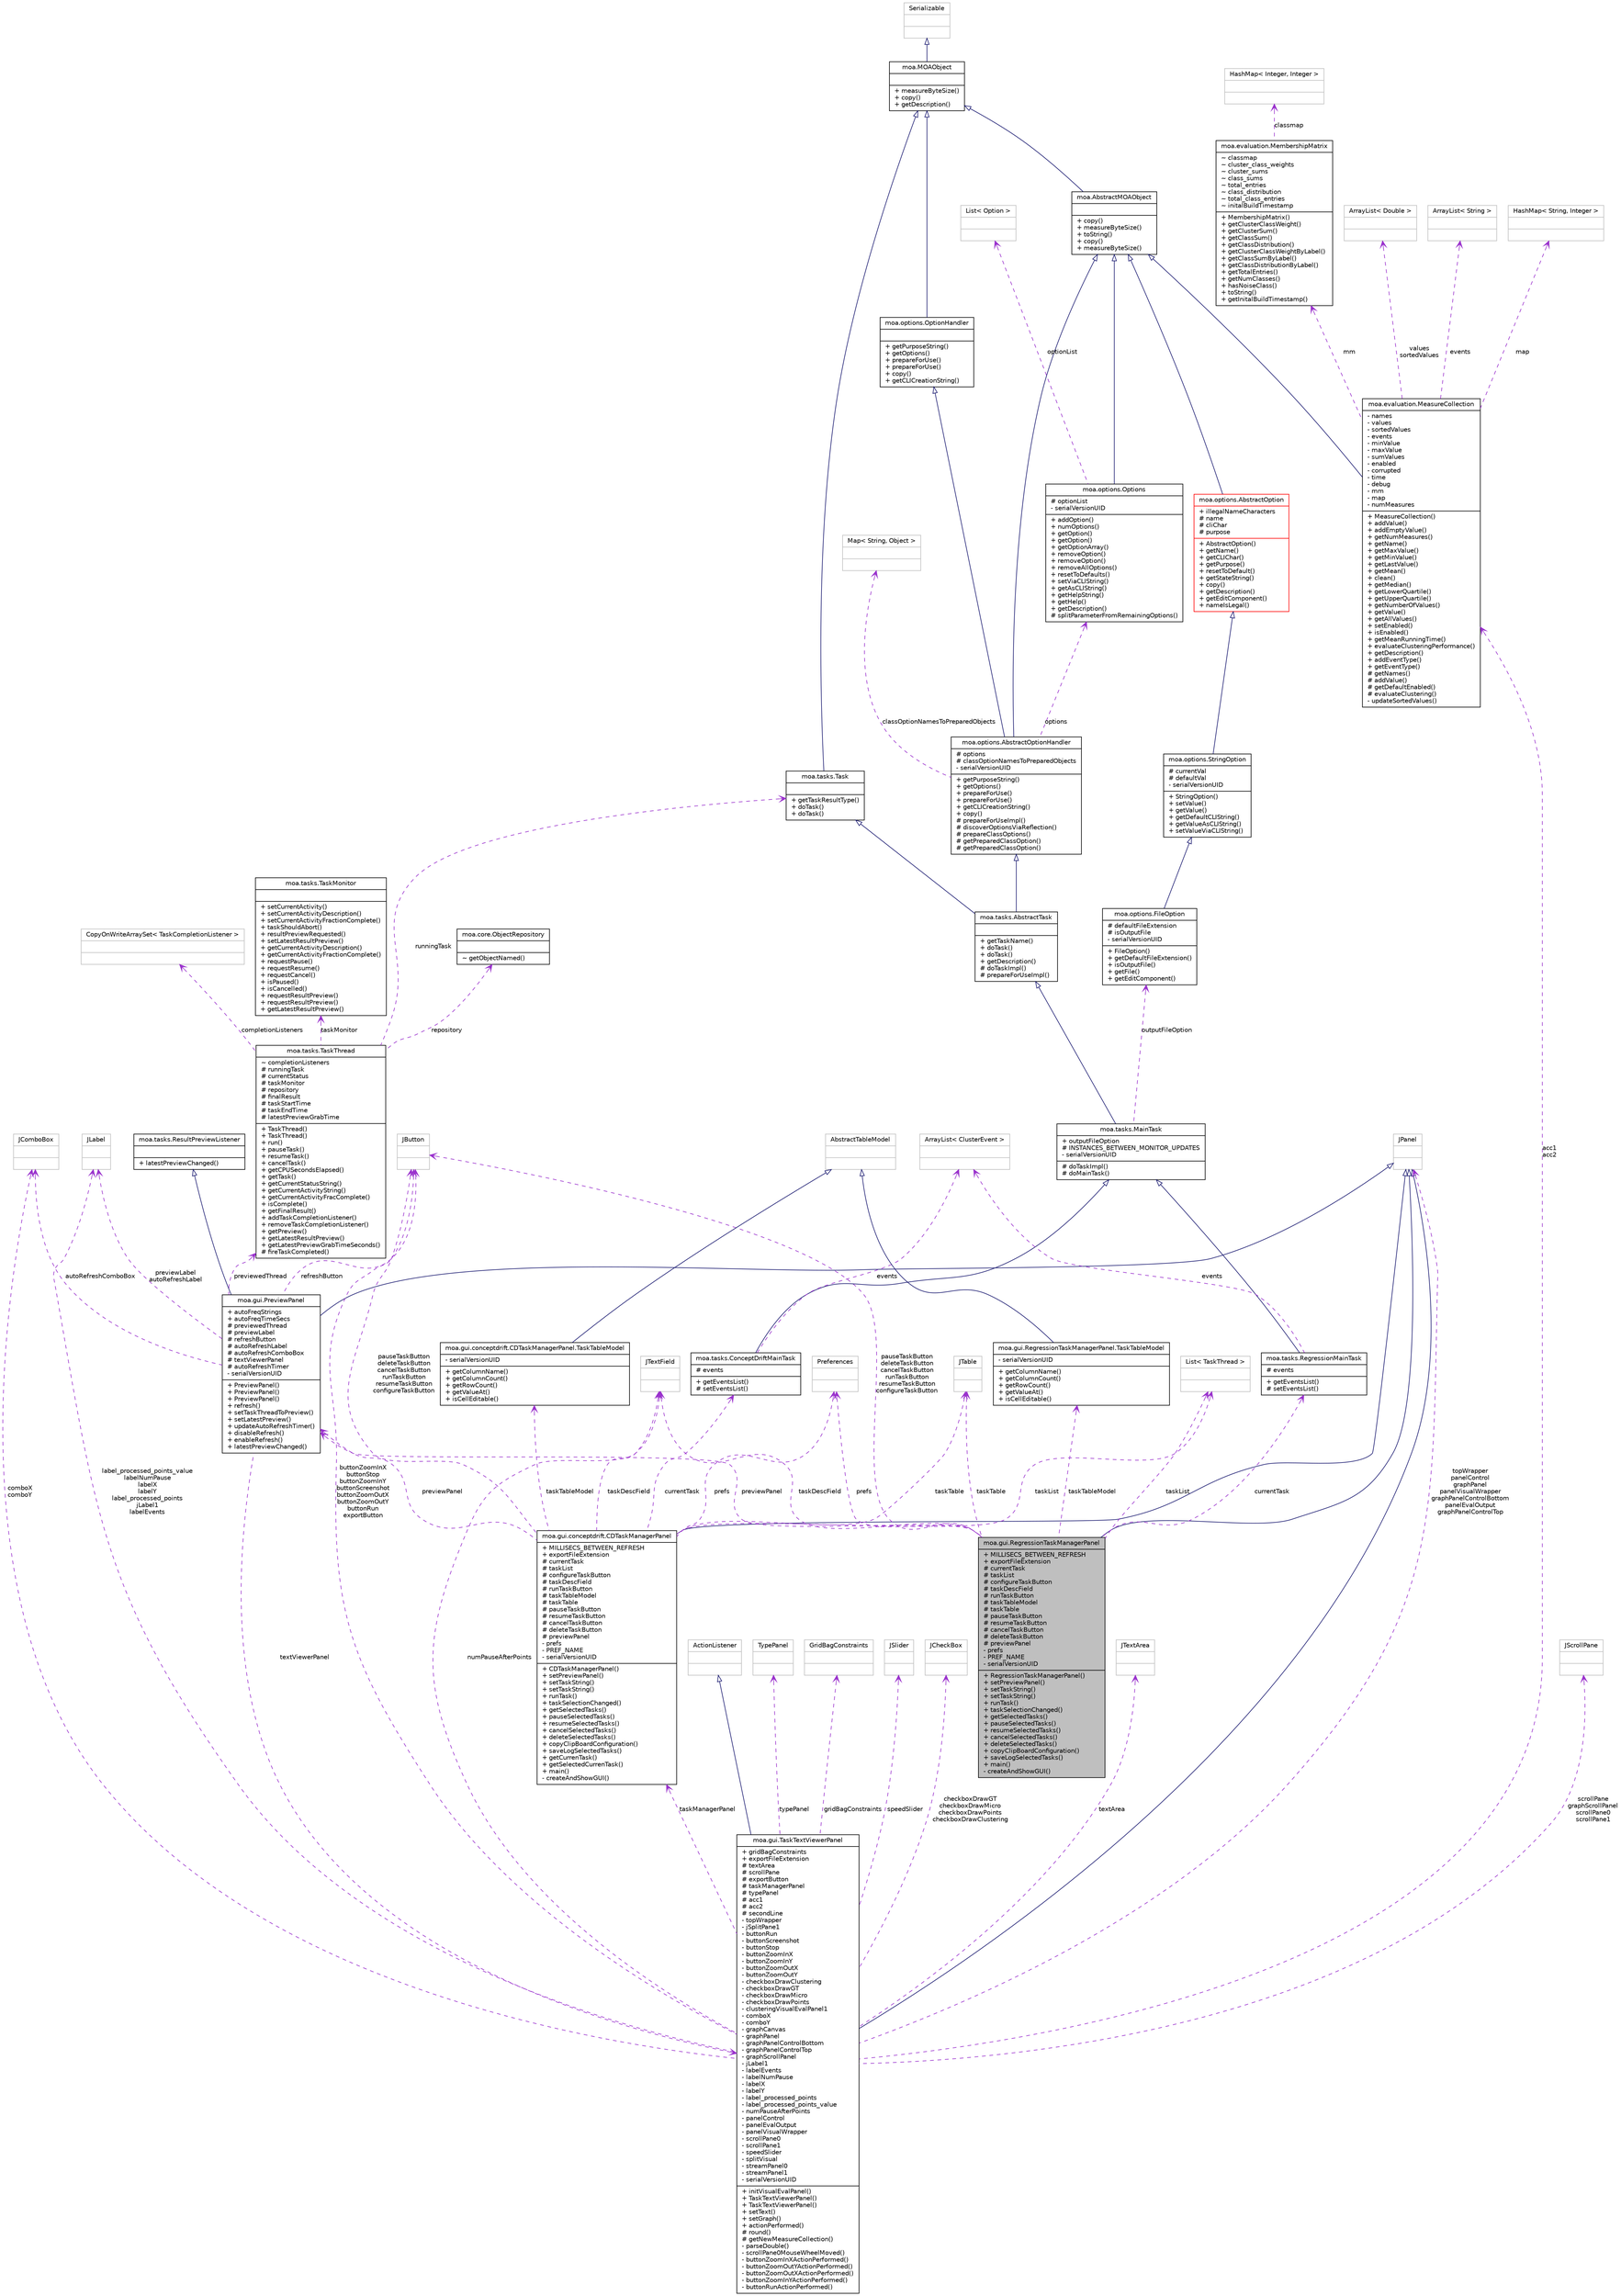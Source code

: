 digraph G
{
  edge [fontname="Helvetica",fontsize="10",labelfontname="Helvetica",labelfontsize="10"];
  node [fontname="Helvetica",fontsize="10",shape=record];
  Node1 [label="{moa.gui.RegressionTaskManagerPanel\n|+ MILLISECS_BETWEEN_REFRESH\l+ exportFileExtension\l# currentTask\l# taskList\l# configureTaskButton\l# taskDescField\l# runTaskButton\l# taskTableModel\l# taskTable\l# pauseTaskButton\l# resumeTaskButton\l# cancelTaskButton\l# deleteTaskButton\l# previewPanel\l- prefs\l- PREF_NAME\l- serialVersionUID\l|+ RegressionTaskManagerPanel()\l+ setPreviewPanel()\l+ setTaskString()\l+ setTaskString()\l+ runTask()\l+ taskSelectionChanged()\l+ getSelectedTasks()\l+ pauseSelectedTasks()\l+ resumeSelectedTasks()\l+ cancelSelectedTasks()\l+ deleteSelectedTasks()\l+ copyClipBoardConfiguration()\l+ saveLogSelectedTasks()\l+ main()\l- createAndShowGUI()\l}",height=0.2,width=0.4,color="black", fillcolor="grey75", style="filled" fontcolor="black"];
  Node2 -> Node1 [dir=back,color="midnightblue",fontsize="10",style="solid",arrowtail="empty",fontname="Helvetica"];
  Node2 [label="{JPanel\n||}",height=0.2,width=0.4,color="grey75", fillcolor="white", style="filled"];
  Node3 -> Node1 [dir=back,color="darkorchid3",fontsize="10",style="dashed",label="prefs",arrowtail="open",fontname="Helvetica"];
  Node3 [label="{Preferences\n||}",height=0.2,width=0.4,color="grey75", fillcolor="white", style="filled"];
  Node4 -> Node1 [dir=back,color="darkorchid3",fontsize="10",style="dashed",label="pauseTaskButton\ndeleteTaskButton\ncancelTaskButton\nrunTaskButton\nresumeTaskButton\nconfigureTaskButton",arrowtail="open",fontname="Helvetica"];
  Node4 [label="{JButton\n||}",height=0.2,width=0.4,color="grey75", fillcolor="white", style="filled"];
  Node5 -> Node1 [dir=back,color="darkorchid3",fontsize="10",style="dashed",label="previewPanel",arrowtail="open",fontname="Helvetica"];
  Node5 [label="{moa.gui.PreviewPanel\n|+ autoFreqStrings\l+ autoFreqTimeSecs\l# previewedThread\l# previewLabel\l# refreshButton\l# autoRefreshLabel\l# autoRefreshComboBox\l# textViewerPanel\l# autoRefreshTimer\l- serialVersionUID\l|+ PreviewPanel()\l+ PreviewPanel()\l+ PreviewPanel()\l+ refresh()\l+ setTaskThreadToPreview()\l+ setLatestPreview()\l+ updateAutoRefreshTimer()\l+ disableRefresh()\l+ enableRefresh()\l+ latestPreviewChanged()\l}",height=0.2,width=0.4,color="black", fillcolor="white", style="filled",URL="$classmoa_1_1gui_1_1PreviewPanel.html",tooltip="This panel displays the running task preview text and buttons."];
  Node2 -> Node5 [dir=back,color="midnightblue",fontsize="10",style="solid",arrowtail="empty",fontname="Helvetica"];
  Node6 -> Node5 [dir=back,color="midnightblue",fontsize="10",style="solid",arrowtail="empty",fontname="Helvetica"];
  Node6 [label="{moa.tasks.ResultPreviewListener\n||+ latestPreviewChanged()\l}",height=0.2,width=0.4,color="black", fillcolor="white", style="filled",URL="$interfacemoa_1_1tasks_1_1ResultPreviewListener.html",tooltip="Interface implemented by classes that preview results on the Graphical User Interface..."];
  Node7 -> Node5 [dir=back,color="darkorchid3",fontsize="10",style="dashed",label="textViewerPanel",arrowtail="open",fontname="Helvetica"];
  Node7 [label="{moa.gui.TaskTextViewerPanel\n|+ gridBagConstraints\l+ exportFileExtension\l# textArea\l# scrollPane\l# exportButton\l# taskManagerPanel\l# typePanel\l# acc1\l# acc2\l# secondLine\l- topWrapper\l- jSplitPane1\l- buttonRun\l- buttonScreenshot\l- buttonStop\l- buttonZoomInX\l- buttonZoomInY\l- buttonZoomOutX\l- buttonZoomOutY\l- checkboxDrawClustering\l- checkboxDrawGT\l- checkboxDrawMicro\l- checkboxDrawPoints\l- clusteringVisualEvalPanel1\l- comboX\l- comboY\l- graphCanvas\l- graphPanel\l- graphPanelControlBottom\l- graphPanelControlTop\l- graphScrollPanel\l- jLabel1\l- labelEvents\l- labelNumPause\l- labelX\l- labelY\l- label_processed_points\l- label_processed_points_value\l- numPauseAfterPoints\l- panelControl\l- panelEvalOutput\l- panelVisualWrapper\l- scrollPane0\l- scrollPane1\l- speedSlider\l- splitVisual\l- streamPanel0\l- streamPanel1\l- serialVersionUID\l|+ initVisualEvalPanel()\l+ TaskTextViewerPanel()\l+ TaskTextViewerPanel()\l+ setText()\l+ setGraph()\l+ actionPerformed()\l# round()\l# getNewMeasureCollection()\l- parseDouble()\l- scrollPane0MouseWheelMoved()\l- buttonZoomInXActionPerformed()\l- buttonZoomOutYActionPerformed()\l- buttonZoomOutXActionPerformed()\l- buttonZoomInYActionPerformed()\l- buttonRunActionPerformed()\l}",height=0.2,width=0.4,color="black", fillcolor="white", style="filled",URL="$classmoa_1_1gui_1_1TaskTextViewerPanel.html",tooltip="This panel displays text."];
  Node2 -> Node7 [dir=back,color="midnightblue",fontsize="10",style="solid",arrowtail="empty",fontname="Helvetica"];
  Node8 -> Node7 [dir=back,color="midnightblue",fontsize="10",style="solid",arrowtail="empty",fontname="Helvetica"];
  Node8 [label="{ActionListener\n||}",height=0.2,width=0.4,color="grey75", fillcolor="white", style="filled"];
  Node9 -> Node7 [dir=back,color="darkorchid3",fontsize="10",style="dashed",label="typePanel",arrowtail="open",fontname="Helvetica"];
  Node9 [label="{TypePanel\n||}",height=0.2,width=0.4,color="grey75", fillcolor="white", style="filled"];
  Node10 -> Node7 [dir=back,color="darkorchid3",fontsize="10",style="dashed",label="gridBagConstraints",arrowtail="open",fontname="Helvetica"];
  Node10 [label="{GridBagConstraints\n||}",height=0.2,width=0.4,color="grey75", fillcolor="white", style="filled"];
  Node11 -> Node7 [dir=back,color="darkorchid3",fontsize="10",style="dashed",label="speedSlider",arrowtail="open",fontname="Helvetica"];
  Node11 [label="{JSlider\n||}",height=0.2,width=0.4,color="grey75", fillcolor="white", style="filled"];
  Node12 -> Node7 [dir=back,color="darkorchid3",fontsize="10",style="dashed",label="checkboxDrawGT\ncheckboxDrawMicro\ncheckboxDrawPoints\ncheckboxDrawClustering",arrowtail="open",fontname="Helvetica"];
  Node12 [label="{JCheckBox\n||}",height=0.2,width=0.4,color="grey75", fillcolor="white", style="filled"];
  Node4 -> Node7 [dir=back,color="darkorchid3",fontsize="10",style="dashed",label="buttonZoomInX\nbuttonStop\nbuttonZoomInY\nbuttonScreenshot\nbuttonZoomOutX\nbuttonZoomOutY\nbuttonRun\nexportButton",arrowtail="open",fontname="Helvetica"];
  Node13 -> Node7 [dir=back,color="darkorchid3",fontsize="10",style="dashed",label="taskManagerPanel",arrowtail="open",fontname="Helvetica"];
  Node13 [label="{moa.gui.conceptdrift.CDTaskManagerPanel\n|+ MILLISECS_BETWEEN_REFRESH\l+ exportFileExtension\l# currentTask\l# taskList\l# configureTaskButton\l# taskDescField\l# runTaskButton\l# taskTableModel\l# taskTable\l# pauseTaskButton\l# resumeTaskButton\l# cancelTaskButton\l# deleteTaskButton\l# previewPanel\l- prefs\l- PREF_NAME\l- serialVersionUID\l|+ CDTaskManagerPanel()\l+ setPreviewPanel()\l+ setTaskString()\l+ setTaskString()\l+ runTask()\l+ taskSelectionChanged()\l+ getSelectedTasks()\l+ pauseSelectedTasks()\l+ resumeSelectedTasks()\l+ cancelSelectedTasks()\l+ deleteSelectedTasks()\l+ copyClipBoardConfiguration()\l+ saveLogSelectedTasks()\l+ getCurrenTask()\l+ getSelectedCurrenTask()\l+ main()\l- createAndShowGUI()\l}",height=0.2,width=0.4,color="black", fillcolor="white", style="filled",URL="$classmoa_1_1gui_1_1conceptdrift_1_1CDTaskManagerPanel.html",tooltip="This panel displays the running tasks."];
  Node2 -> Node13 [dir=back,color="midnightblue",fontsize="10",style="solid",arrowtail="empty",fontname="Helvetica"];
  Node14 -> Node13 [dir=back,color="darkorchid3",fontsize="10",style="dashed",label="currentTask",arrowtail="open",fontname="Helvetica"];
  Node14 [label="{moa.tasks.ConceptDriftMainTask\n|# events\l|+ getEventsList()\l# setEventsList()\l}",height=0.2,width=0.4,color="black", fillcolor="white", style="filled",URL="$classmoa_1_1tasks_1_1ConceptDriftMainTask.html"];
  Node15 -> Node14 [dir=back,color="midnightblue",fontsize="10",style="solid",arrowtail="empty",fontname="Helvetica"];
  Node15 [label="{moa.tasks.MainTask\n|+ outputFileOption\l# INSTANCES_BETWEEN_MONITOR_UPDATES\l- serialVersionUID\l|# doTaskImpl()\l# doMainTask()\l}",height=0.2,width=0.4,color="black", fillcolor="white", style="filled",URL="$classmoa_1_1tasks_1_1MainTask.html",tooltip="Abstract Main Task."];
  Node16 -> Node15 [dir=back,color="midnightblue",fontsize="10",style="solid",arrowtail="empty",fontname="Helvetica"];
  Node16 [label="{moa.tasks.AbstractTask\n||+ getTaskName()\l+ doTask()\l+ doTask()\l+ getDescription()\l# doTaskImpl()\l# prepareForUseImpl()\l}",height=0.2,width=0.4,color="black", fillcolor="white", style="filled",URL="$classmoa_1_1tasks_1_1AbstractTask.html",tooltip="Abstract Task."];
  Node17 -> Node16 [dir=back,color="midnightblue",fontsize="10",style="solid",arrowtail="empty",fontname="Helvetica"];
  Node17 [label="{moa.options.AbstractOptionHandler\n|# options\l# classOptionNamesToPreparedObjects\l- serialVersionUID\l|+ getPurposeString()\l+ getOptions()\l+ prepareForUse()\l+ prepareForUse()\l+ getCLICreationString()\l+ copy()\l# prepareForUseImpl()\l# discoverOptionsViaReflection()\l# prepareClassOptions()\l# getPreparedClassOption()\l# getPreparedClassOption()\l}",height=0.2,width=0.4,color="black", fillcolor="white", style="filled",URL="$classmoa_1_1options_1_1AbstractOptionHandler.html",tooltip="Abstract Option Handler."];
  Node18 -> Node17 [dir=back,color="midnightblue",fontsize="10",style="solid",arrowtail="empty",fontname="Helvetica"];
  Node18 [label="{moa.AbstractMOAObject\n||+ copy()\l+ measureByteSize()\l+ toString()\l+ copy()\l+ measureByteSize()\l}",height=0.2,width=0.4,color="black", fillcolor="white", style="filled",URL="$classmoa_1_1AbstractMOAObject.html",tooltip="Abstract MOA Object."];
  Node19 -> Node18 [dir=back,color="midnightblue",fontsize="10",style="solid",arrowtail="empty",fontname="Helvetica"];
  Node19 [label="{moa.MOAObject\n||+ measureByteSize()\l+ copy()\l+ getDescription()\l}",height=0.2,width=0.4,color="black", fillcolor="white", style="filled",URL="$interfacemoa_1_1MOAObject.html",tooltip="Interface implemented by classes in MOA, so that all are serializable, can produce..."];
  Node20 -> Node19 [dir=back,color="midnightblue",fontsize="10",style="solid",arrowtail="empty",fontname="Helvetica"];
  Node20 [label="{Serializable\n||}",height=0.2,width=0.4,color="grey75", fillcolor="white", style="filled"];
  Node21 -> Node17 [dir=back,color="midnightblue",fontsize="10",style="solid",arrowtail="empty",fontname="Helvetica"];
  Node21 [label="{moa.options.OptionHandler\n||+ getPurposeString()\l+ getOptions()\l+ prepareForUse()\l+ prepareForUse()\l+ copy()\l+ getCLICreationString()\l}",height=0.2,width=0.4,color="black", fillcolor="white", style="filled",URL="$interfacemoa_1_1options_1_1OptionHandler.html",tooltip="Interface representing an object that handles options or parameters."];
  Node19 -> Node21 [dir=back,color="midnightblue",fontsize="10",style="solid",arrowtail="empty",fontname="Helvetica"];
  Node22 -> Node17 [dir=back,color="darkorchid3",fontsize="10",style="dashed",label="classOptionNamesToPreparedObjects",arrowtail="open",fontname="Helvetica"];
  Node22 [label="{Map\< String, Object \>\n||}",height=0.2,width=0.4,color="grey75", fillcolor="white", style="filled"];
  Node23 -> Node17 [dir=back,color="darkorchid3",fontsize="10",style="dashed",label="options",arrowtail="open",fontname="Helvetica"];
  Node23 [label="{moa.options.Options\n|# optionList\l- serialVersionUID\l|+ addOption()\l+ numOptions()\l+ getOption()\l+ getOption()\l+ getOptionArray()\l+ removeOption()\l+ removeOption()\l+ removeAllOptions()\l+ resetToDefaults()\l+ setViaCLIString()\l+ getAsCLIString()\l+ getHelpString()\l+ getHelp()\l+ getDescription()\l# splitParameterFromRemainingOptions()\l}",height=0.2,width=0.4,color="black", fillcolor="white", style="filled",URL="$classmoa_1_1options_1_1Options.html",tooltip="File option."];
  Node18 -> Node23 [dir=back,color="midnightblue",fontsize="10",style="solid",arrowtail="empty",fontname="Helvetica"];
  Node24 -> Node23 [dir=back,color="darkorchid3",fontsize="10",style="dashed",label="optionList",arrowtail="open",fontname="Helvetica"];
  Node24 [label="{List\< Option \>\n||}",height=0.2,width=0.4,color="grey75", fillcolor="white", style="filled"];
  Node25 -> Node16 [dir=back,color="midnightblue",fontsize="10",style="solid",arrowtail="empty",fontname="Helvetica"];
  Node25 [label="{moa.tasks.Task\n||+ getTaskResultType()\l+ doTask()\l+ doTask()\l}",height=0.2,width=0.4,color="black", fillcolor="white", style="filled",URL="$interfacemoa_1_1tasks_1_1Task.html",tooltip="Interface representing a task."];
  Node19 -> Node25 [dir=back,color="midnightblue",fontsize="10",style="solid",arrowtail="empty",fontname="Helvetica"];
  Node26 -> Node15 [dir=back,color="darkorchid3",fontsize="10",style="dashed",label="outputFileOption",arrowtail="open",fontname="Helvetica"];
  Node26 [label="{moa.options.FileOption\n|# defaultFileExtension\l# isOutputFile\l- serialVersionUID\l|+ FileOption()\l+ getDefaultFileExtension()\l+ isOutputFile()\l+ getFile()\l+ getEditComponent()\l}",height=0.2,width=0.4,color="black", fillcolor="white", style="filled",URL="$classmoa_1_1options_1_1FileOption.html",tooltip="File option."];
  Node27 -> Node26 [dir=back,color="midnightblue",fontsize="10",style="solid",arrowtail="empty",fontname="Helvetica"];
  Node27 [label="{moa.options.StringOption\n|# currentVal\l# defaultVal\l- serialVersionUID\l|+ StringOption()\l+ setValue()\l+ getValue()\l+ getDefaultCLIString()\l+ getValueAsCLIString()\l+ setValueViaCLIString()\l}",height=0.2,width=0.4,color="black", fillcolor="white", style="filled",URL="$classmoa_1_1options_1_1StringOption.html",tooltip="String option."];
  Node28 -> Node27 [dir=back,color="midnightblue",fontsize="10",style="solid",arrowtail="empty",fontname="Helvetica"];
  Node28 [label="{moa.options.AbstractOption\n|+ illegalNameCharacters\l# name\l# cliChar\l# purpose\l|+ AbstractOption()\l+ getName()\l+ getCLIChar()\l+ getPurpose()\l+ resetToDefault()\l+ getStateString()\l+ copy()\l+ getDescription()\l+ getEditComponent()\l+ nameIsLegal()\l}",height=0.2,width=0.4,color="red", fillcolor="white", style="filled",URL="$classmoa_1_1options_1_1AbstractOption.html",tooltip="Abstract option."];
  Node18 -> Node28 [dir=back,color="midnightblue",fontsize="10",style="solid",arrowtail="empty",fontname="Helvetica"];
  Node29 -> Node14 [dir=back,color="darkorchid3",fontsize="10",style="dashed",label="events",arrowtail="open",fontname="Helvetica"];
  Node29 [label="{ArrayList\< ClusterEvent \>\n||}",height=0.2,width=0.4,color="grey75", fillcolor="white", style="filled"];
  Node3 -> Node13 [dir=back,color="darkorchid3",fontsize="10",style="dashed",label="prefs",arrowtail="open",fontname="Helvetica"];
  Node4 -> Node13 [dir=back,color="darkorchid3",fontsize="10",style="dashed",label="pauseTaskButton\ndeleteTaskButton\ncancelTaskButton\nrunTaskButton\nresumeTaskButton\nconfigureTaskButton",arrowtail="open",fontname="Helvetica"];
  Node5 -> Node13 [dir=back,color="darkorchid3",fontsize="10",style="dashed",label="previewPanel",arrowtail="open",fontname="Helvetica"];
  Node30 -> Node13 [dir=back,color="darkorchid3",fontsize="10",style="dashed",label="taskDescField",arrowtail="open",fontname="Helvetica"];
  Node30 [label="{JTextField\n||}",height=0.2,width=0.4,color="grey75", fillcolor="white", style="filled"];
  Node31 -> Node13 [dir=back,color="darkorchid3",fontsize="10",style="dashed",label="taskList",arrowtail="open",fontname="Helvetica"];
  Node31 [label="{List\< TaskThread \>\n||}",height=0.2,width=0.4,color="grey75", fillcolor="white", style="filled"];
  Node32 -> Node13 [dir=back,color="darkorchid3",fontsize="10",style="dashed",label="taskTableModel",arrowtail="open",fontname="Helvetica"];
  Node32 [label="{moa.gui.conceptdrift.CDTaskManagerPanel.TaskTableModel\n|- serialVersionUID\l|+ getColumnName()\l+ getColumnCount()\l+ getRowCount()\l+ getValueAt()\l+ isCellEditable()\l}",height=0.2,width=0.4,color="black", fillcolor="white", style="filled",URL="$classmoa_1_1gui_1_1conceptdrift_1_1CDTaskManagerPanel_1_1TaskTableModel.html"];
  Node33 -> Node32 [dir=back,color="midnightblue",fontsize="10",style="solid",arrowtail="empty",fontname="Helvetica"];
  Node33 [label="{AbstractTableModel\n||}",height=0.2,width=0.4,color="grey75", fillcolor="white", style="filled"];
  Node34 -> Node13 [dir=back,color="darkorchid3",fontsize="10",style="dashed",label="taskTable",arrowtail="open",fontname="Helvetica"];
  Node34 [label="{JTable\n||}",height=0.2,width=0.4,color="grey75", fillcolor="white", style="filled"];
  Node35 -> Node7 [dir=back,color="darkorchid3",fontsize="10",style="dashed",label="textArea",arrowtail="open",fontname="Helvetica"];
  Node35 [label="{JTextArea\n||}",height=0.2,width=0.4,color="grey75", fillcolor="white", style="filled"];
  Node30 -> Node7 [dir=back,color="darkorchid3",fontsize="10",style="dashed",label="numPauseAfterPoints",arrowtail="open",fontname="Helvetica"];
  Node36 -> Node7 [dir=back,color="darkorchid3",fontsize="10",style="dashed",label="comboX\ncomboY",arrowtail="open",fontname="Helvetica"];
  Node36 [label="{JComboBox\n||}",height=0.2,width=0.4,color="grey75", fillcolor="white", style="filled"];
  Node37 -> Node7 [dir=back,color="darkorchid3",fontsize="10",style="dashed",label="acc1\nacc2",arrowtail="open",fontname="Helvetica"];
  Node37 [label="{moa.evaluation.MeasureCollection\n|- names\l- values\l- sortedValues\l- events\l- minValue\l- maxValue\l- sumValues\l- enabled\l- corrupted\l- time\l- debug\l- mm\l- map\l- numMeasures\l|+ MeasureCollection()\l+ addValue()\l+ addEmptyValue()\l+ getNumMeasures()\l+ getName()\l+ getMaxValue()\l+ getMinValue()\l+ getLastValue()\l+ getMean()\l+ clean()\l+ getMedian()\l+ getLowerQuartile()\l+ getUpperQuartile()\l+ getNumberOfValues()\l+ getValue()\l+ getAllValues()\l+ setEnabled()\l+ isEnabled()\l+ getMeanRunningTime()\l+ evaluateClusteringPerformance()\l+ getDescription()\l+ addEventType()\l+ getEventType()\l# getNames()\l# addValue()\l# getDefaultEnabled()\l# evaluateClustering()\l- updateSortedValues()\l}",height=0.2,width=0.4,color="black", fillcolor="white", style="filled",URL="$classmoa_1_1evaluation_1_1MeasureCollection.html"];
  Node18 -> Node37 [dir=back,color="midnightblue",fontsize="10",style="solid",arrowtail="empty",fontname="Helvetica"];
  Node38 -> Node37 [dir=back,color="darkorchid3",fontsize="10",style="dashed",label="mm",arrowtail="open",fontname="Helvetica"];
  Node38 [label="{moa.evaluation.MembershipMatrix\n|~ classmap\l~ cluster_class_weights\l~ cluster_sums\l~ class_sums\l~ total_entries\l~ class_distribution\l~ total_class_entries\l~ initalBuildTimestamp\l|+ MembershipMatrix()\l+ getClusterClassWeight()\l+ getClusterSum()\l+ getClassSum()\l+ getClassDistribution()\l+ getClusterClassWeightByLabel()\l+ getClassSumByLabel()\l+ getClassDistributionByLabel()\l+ getTotalEntries()\l+ getNumClasses()\l+ hasNoiseClass()\l+ toString()\l+ getInitalBuildTimestamp()\l}",height=0.2,width=0.4,color="black", fillcolor="white", style="filled",URL="$classmoa_1_1evaluation_1_1MembershipMatrix.html"];
  Node39 -> Node38 [dir=back,color="darkorchid3",fontsize="10",style="dashed",label="classmap",arrowtail="open",fontname="Helvetica"];
  Node39 [label="{HashMap\< Integer, Integer \>\n||}",height=0.2,width=0.4,color="grey75", fillcolor="white", style="filled"];
  Node40 -> Node37 [dir=back,color="darkorchid3",fontsize="10",style="dashed",label="values\nsortedValues",arrowtail="open",fontname="Helvetica"];
  Node40 [label="{ArrayList\< Double \>\n||}",height=0.2,width=0.4,color="grey75", fillcolor="white", style="filled"];
  Node41 -> Node37 [dir=back,color="darkorchid3",fontsize="10",style="dashed",label="events",arrowtail="open",fontname="Helvetica"];
  Node41 [label="{ArrayList\< String \>\n||}",height=0.2,width=0.4,color="grey75", fillcolor="white", style="filled"];
  Node42 -> Node37 [dir=back,color="darkorchid3",fontsize="10",style="dashed",label="map",arrowtail="open",fontname="Helvetica"];
  Node42 [label="{HashMap\< String, Integer \>\n||}",height=0.2,width=0.4,color="grey75", fillcolor="white", style="filled"];
  Node43 -> Node7 [dir=back,color="darkorchid3",fontsize="10",style="dashed",label="label_processed_points_value\nlabelNumPause\nlabelX\nlabelY\nlabel_processed_points\njLabel1\nlabelEvents",arrowtail="open",fontname="Helvetica"];
  Node43 [label="{JLabel\n||}",height=0.2,width=0.4,color="grey75", fillcolor="white", style="filled"];
  Node2 -> Node7 [dir=back,color="darkorchid3",fontsize="10",style="dashed",label="topWrapper\npanelControl\ngraphPanel\npanelVisualWrapper\ngraphPanelControlBottom\npanelEvalOutput\ngraphPanelControlTop",arrowtail="open",fontname="Helvetica"];
  Node44 -> Node7 [dir=back,color="darkorchid3",fontsize="10",style="dashed",label="scrollPane\ngraphScrollPanel\nscrollPane0\nscrollPane1",arrowtail="open",fontname="Helvetica"];
  Node44 [label="{JScrollPane\n||}",height=0.2,width=0.4,color="grey75", fillcolor="white", style="filled"];
  Node4 -> Node5 [dir=back,color="darkorchid3",fontsize="10",style="dashed",label="refreshButton",arrowtail="open",fontname="Helvetica"];
  Node36 -> Node5 [dir=back,color="darkorchid3",fontsize="10",style="dashed",label="autoRefreshComboBox",arrowtail="open",fontname="Helvetica"];
  Node45 -> Node5 [dir=back,color="darkorchid3",fontsize="10",style="dashed",label="previewedThread",arrowtail="open",fontname="Helvetica"];
  Node45 [label="{moa.tasks.TaskThread\n|~ completionListeners\l# runningTask\l# currentStatus\l# taskMonitor\l# repository\l# finalResult\l# taskStartTime\l# taskEndTime\l# latestPreviewGrabTime\l|+ TaskThread()\l+ TaskThread()\l+ run()\l+ pauseTask()\l+ resumeTask()\l+ cancelTask()\l+ getCPUSecondsElapsed()\l+ getTask()\l+ getCurrentStatusString()\l+ getCurrentActivityString()\l+ getCurrentActivityFracComplete()\l+ isComplete()\l+ getFinalResult()\l+ addTaskCompletionListener()\l+ removeTaskCompletionListener()\l+ getPreview()\l+ getLatestResultPreview()\l+ getLatestPreviewGrabTimeSeconds()\l# fireTaskCompleted()\l}",height=0.2,width=0.4,color="black", fillcolor="white", style="filled",URL="$classmoa_1_1tasks_1_1TaskThread.html",tooltip="Task Thread."];
  Node46 -> Node45 [dir=back,color="darkorchid3",fontsize="10",style="dashed",label="taskMonitor",arrowtail="open",fontname="Helvetica"];
  Node46 [label="{moa.tasks.TaskMonitor\n||+ setCurrentActivity()\l+ setCurrentActivityDescription()\l+ setCurrentActivityFractionComplete()\l+ taskShouldAbort()\l+ resultPreviewRequested()\l+ setLatestResultPreview()\l+ getCurrentActivityDescription()\l+ getCurrentActivityFractionComplete()\l+ requestPause()\l+ requestResume()\l+ requestCancel()\l+ isPaused()\l+ isCancelled()\l+ requestResultPreview()\l+ requestResultPreview()\l+ getLatestResultPreview()\l}",height=0.2,width=0.4,color="black", fillcolor="white", style="filled",URL="$interfacemoa_1_1tasks_1_1TaskMonitor.html",tooltip="Interface representing a task monitor."];
  Node47 -> Node45 [dir=back,color="darkorchid3",fontsize="10",style="dashed",label="repository",arrowtail="open",fontname="Helvetica"];
  Node47 [label="{moa.core.ObjectRepository\n||~ getObjectNamed()\l}",height=0.2,width=0.4,color="black", fillcolor="white", style="filled",URL="$interfacemoa_1_1core_1_1ObjectRepository.html",tooltip="Interface for object repositories."];
  Node25 -> Node45 [dir=back,color="darkorchid3",fontsize="10",style="dashed",label="runningTask",arrowtail="open",fontname="Helvetica"];
  Node48 -> Node45 [dir=back,color="darkorchid3",fontsize="10",style="dashed",label="completionListeners",arrowtail="open",fontname="Helvetica"];
  Node48 [label="{CopyOnWriteArraySet\< TaskCompletionListener \>\n||}",height=0.2,width=0.4,color="grey75", fillcolor="white", style="filled"];
  Node43 -> Node5 [dir=back,color="darkorchid3",fontsize="10",style="dashed",label="previewLabel\nautoRefreshLabel",arrowtail="open",fontname="Helvetica"];
  Node30 -> Node1 [dir=back,color="darkorchid3",fontsize="10",style="dashed",label="taskDescField",arrowtail="open",fontname="Helvetica"];
  Node31 -> Node1 [dir=back,color="darkorchid3",fontsize="10",style="dashed",label="taskList",arrowtail="open",fontname="Helvetica"];
  Node34 -> Node1 [dir=back,color="darkorchid3",fontsize="10",style="dashed",label="taskTable",arrowtail="open",fontname="Helvetica"];
  Node49 -> Node1 [dir=back,color="darkorchid3",fontsize="10",style="dashed",label="taskTableModel",arrowtail="open",fontname="Helvetica"];
  Node49 [label="{moa.gui.RegressionTaskManagerPanel.TaskTableModel\n|- serialVersionUID\l|+ getColumnName()\l+ getColumnCount()\l+ getRowCount()\l+ getValueAt()\l+ isCellEditable()\l}",height=0.2,width=0.4,color="black", fillcolor="white", style="filled",URL="$classmoa_1_1gui_1_1RegressionTaskManagerPanel_1_1TaskTableModel.html"];
  Node33 -> Node49 [dir=back,color="midnightblue",fontsize="10",style="solid",arrowtail="empty",fontname="Helvetica"];
  Node50 -> Node1 [dir=back,color="darkorchid3",fontsize="10",style="dashed",label="currentTask",arrowtail="open",fontname="Helvetica"];
  Node50 [label="{moa.tasks.RegressionMainTask\n|# events\l|+ getEventsList()\l# setEventsList()\l}",height=0.2,width=0.4,color="black", fillcolor="white", style="filled",URL="$classmoa_1_1tasks_1_1RegressionMainTask.html"];
  Node15 -> Node50 [dir=back,color="midnightblue",fontsize="10",style="solid",arrowtail="empty",fontname="Helvetica"];
  Node29 -> Node50 [dir=back,color="darkorchid3",fontsize="10",style="dashed",label="events",arrowtail="open",fontname="Helvetica"];
}
